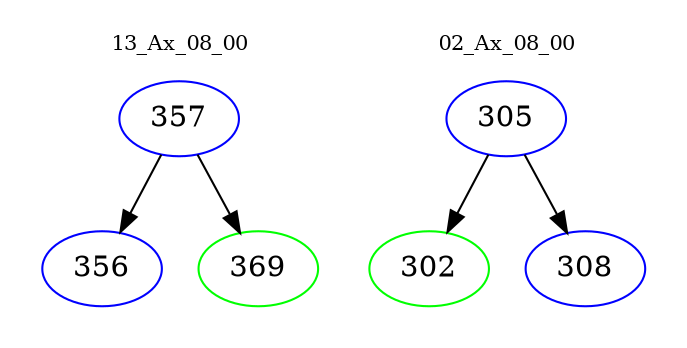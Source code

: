 digraph{
subgraph cluster_0 {
color = white
label = "13_Ax_08_00";
fontsize=10;
T0_357 [label="357", color="blue"]
T0_357 -> T0_356 [color="black"]
T0_356 [label="356", color="blue"]
T0_357 -> T0_369 [color="black"]
T0_369 [label="369", color="green"]
}
subgraph cluster_1 {
color = white
label = "02_Ax_08_00";
fontsize=10;
T1_305 [label="305", color="blue"]
T1_305 -> T1_302 [color="black"]
T1_302 [label="302", color="green"]
T1_305 -> T1_308 [color="black"]
T1_308 [label="308", color="blue"]
}
}
